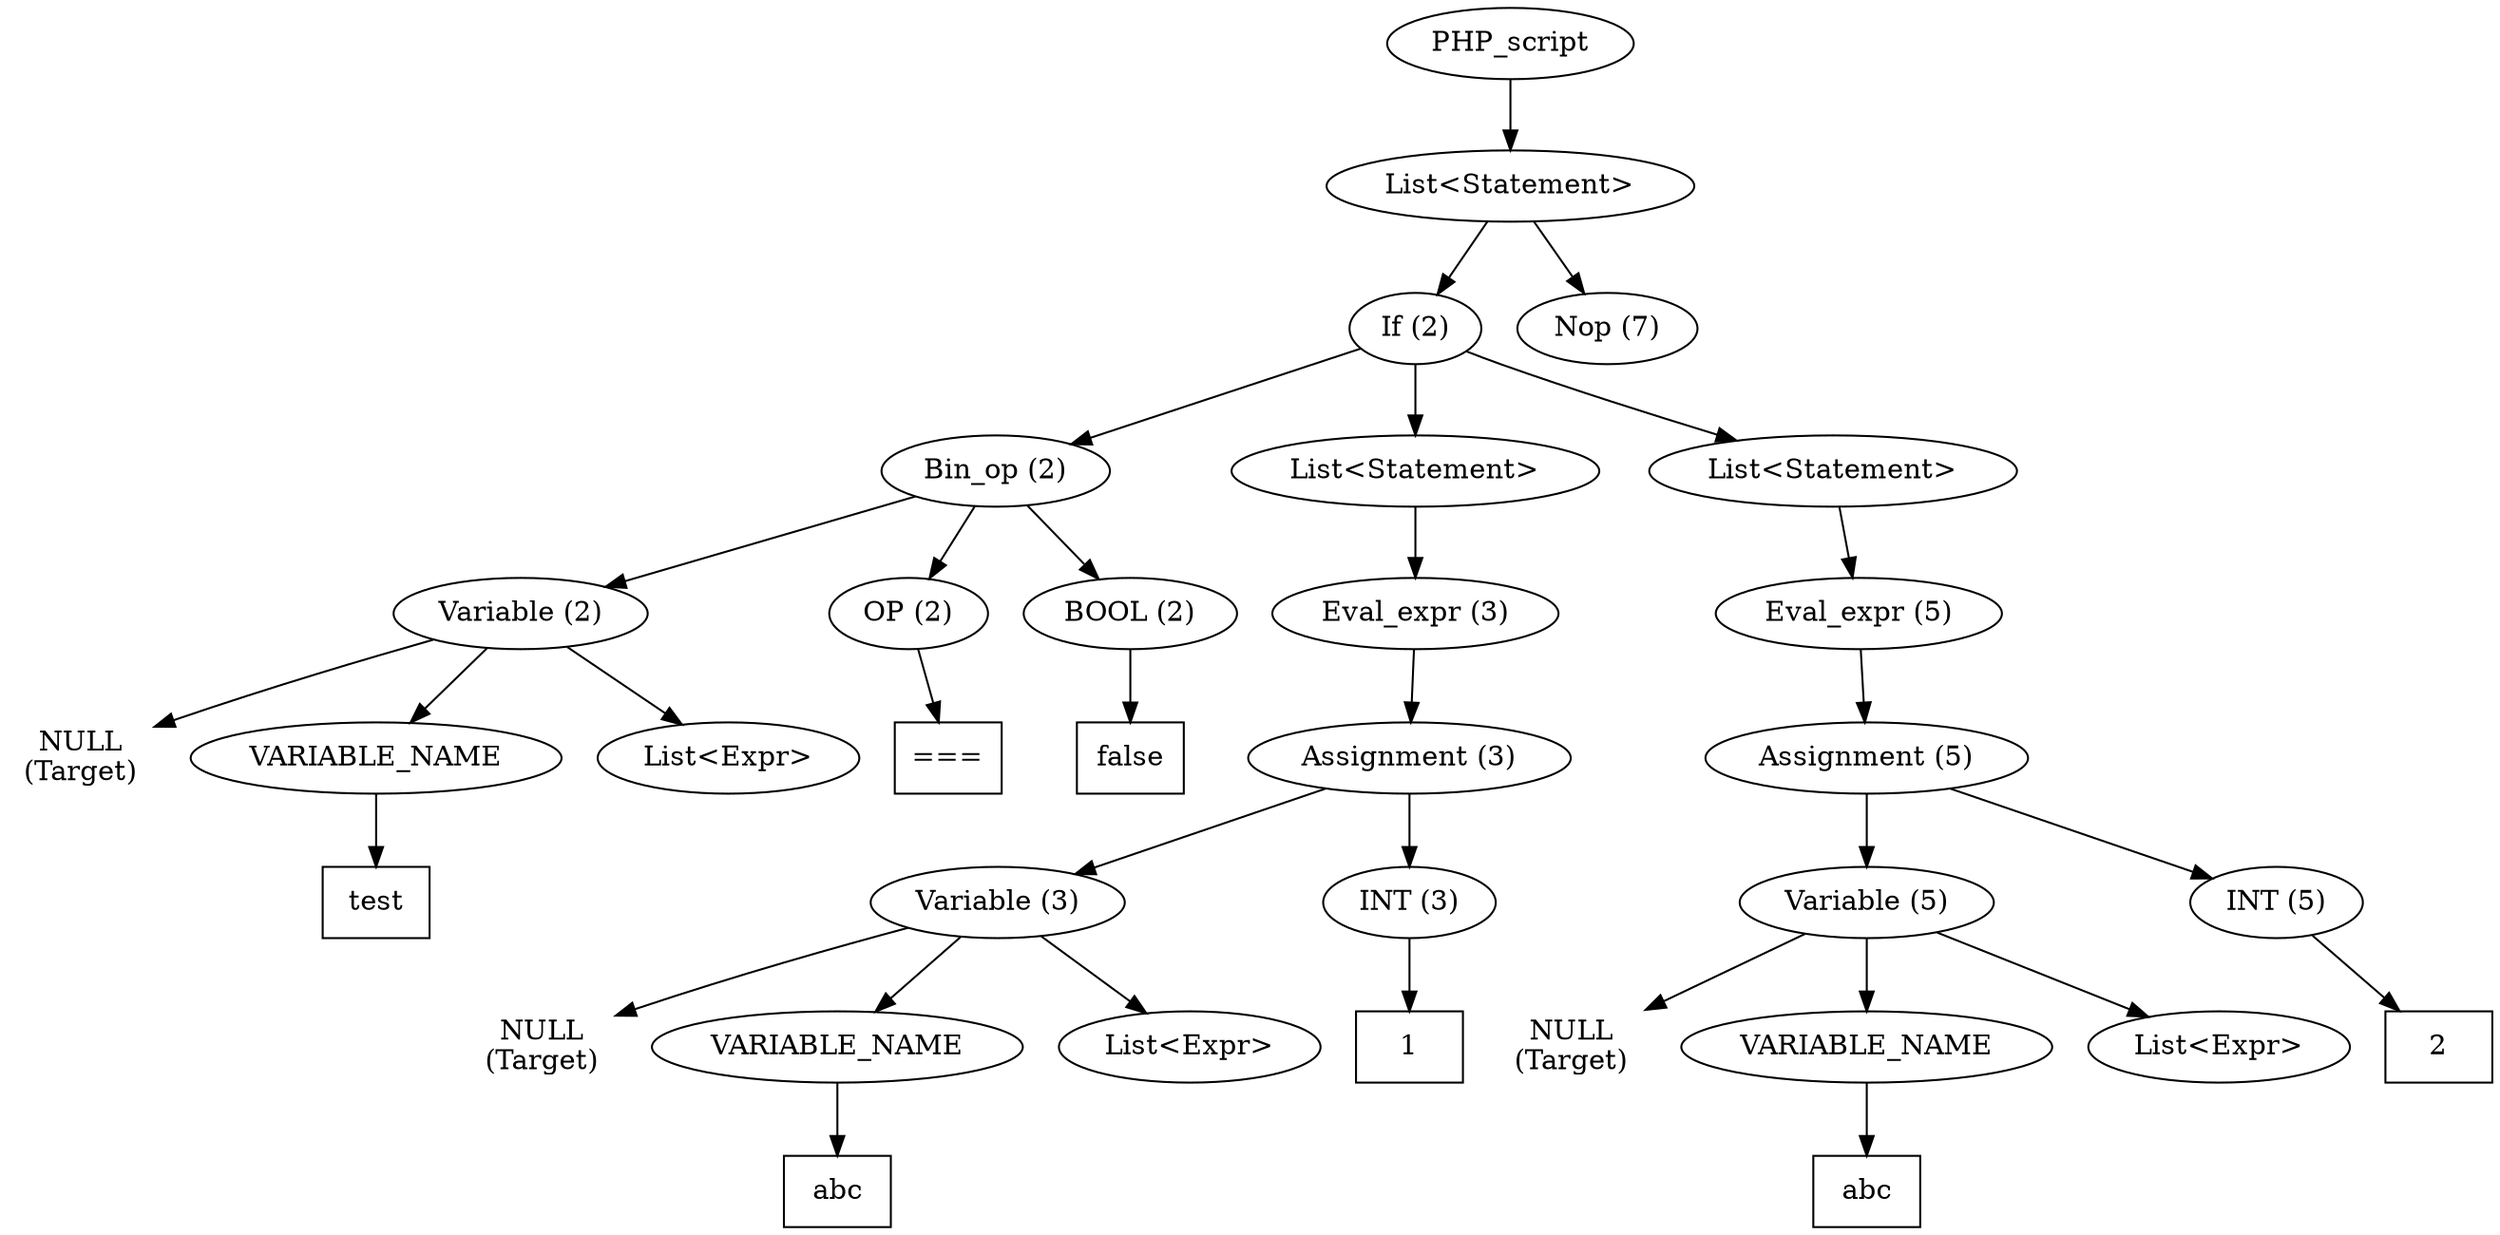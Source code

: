 /*
 * AST in dot format generated by phc -- the PHP compiler
 */

digraph AST {
ordering=out;
node_0 [label="PHP_script"];
node_1 [label="List<Statement>"];
node_0 -> node_1;
node_2 [label="If (2)"];
node_1 -> node_2;
node_3 [label="Bin_op (2)"];
node_2 -> node_3;
node_4 [label="Variable (2)"];
node_3 -> node_4;
node_5 [label="NULL\n(Target)", shape=plaintext]
node_4 -> node_5;
node_6 [label="VARIABLE_NAME"];
node_4 -> node_6;
node_7 [label="test", shape=box]
node_6 -> node_7;
node_8 [label="List<Expr>"];
node_4 -> node_8;
node_9 [label="OP (2)"];
node_3 -> node_9;
node_10 [label="===", shape=box]
node_9 -> node_10;
node_11 [label="BOOL (2)"];
node_3 -> node_11;
node_12 [label="false", shape=box]
node_11 -> node_12;
node_13 [label="List<Statement>"];
node_2 -> node_13;
node_14 [label="Eval_expr (3)"];
node_13 -> node_14;
node_15 [label="Assignment (3)"];
node_14 -> node_15;
node_16 [label="Variable (3)"];
node_15 -> node_16;
node_17 [label="NULL\n(Target)", shape=plaintext]
node_16 -> node_17;
node_18 [label="VARIABLE_NAME"];
node_16 -> node_18;
node_19 [label="abc", shape=box]
node_18 -> node_19;
node_20 [label="List<Expr>"];
node_16 -> node_20;
node_21 [label="INT (3)"];
node_15 -> node_21;
node_22 [label="1", shape=box]
node_21 -> node_22;
node_23 [label="List<Statement>"];
node_2 -> node_23;
node_24 [label="Eval_expr (5)"];
node_23 -> node_24;
node_25 [label="Assignment (5)"];
node_24 -> node_25;
node_26 [label="Variable (5)"];
node_25 -> node_26;
node_27 [label="NULL\n(Target)", shape=plaintext]
node_26 -> node_27;
node_28 [label="VARIABLE_NAME"];
node_26 -> node_28;
node_29 [label="abc", shape=box]
node_28 -> node_29;
node_30 [label="List<Expr>"];
node_26 -> node_30;
node_31 [label="INT (5)"];
node_25 -> node_31;
node_32 [label="2", shape=box]
node_31 -> node_32;
node_33 [label="Nop (7)"];
node_1 -> node_33;
}